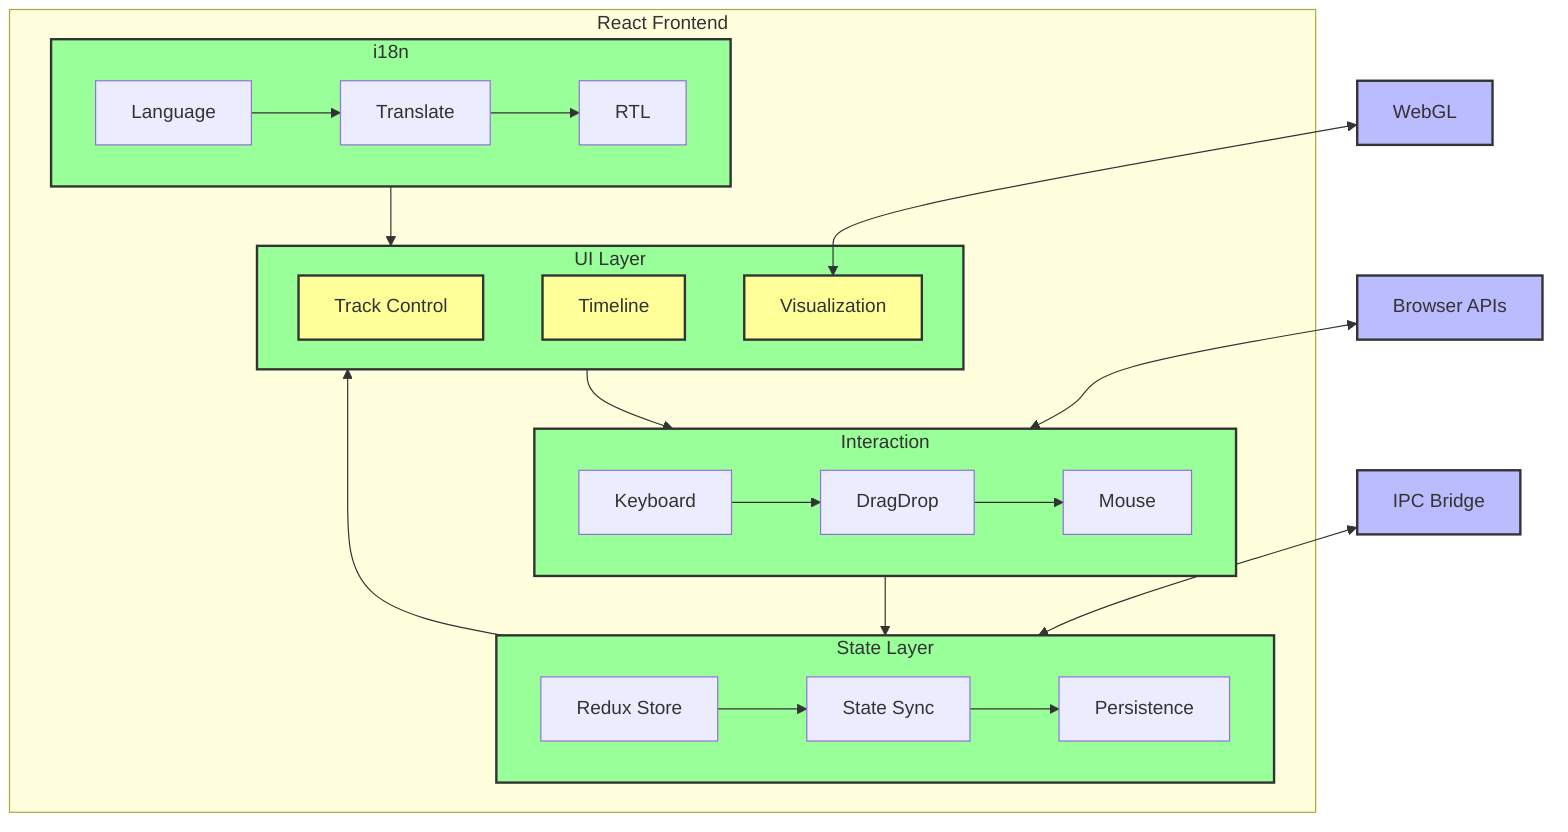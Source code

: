 %% TODO: Review and update this diagram to ensure it matches the current implementation and architecture

flowchart TB
    %% React Frontend Architecture
    
    subgraph RF[React Frontend]
        subgraph SL[State Layer]
            RS[Redux Store]
            SS[State Sync]
            PS[Persistence]
            RS --> SS
            SS --> PS
        end

        subgraph UI[UI Layer]
            TC[Track Control]
            TL[Timeline]
            VZ[Visualization]
        end

        subgraph IX[Interaction]
            KM[Keyboard]
            DM[DragDrop]
            MM[Mouse]
            KM --> DM
            DM --> MM
        end

        subgraph I18[i18n]
            LM[Language]
            TR[Translate]
            RT[RTL]
            LM --> TR
            TR --> RT
        end

        SL --> UI
        UI --> IX
        IX --> SL
        I18 --> UI
    end

    IPC[IPC Bridge]
    BR[Browser APIs]
    GL[WebGL]

    IPC <--> SL
    BR <--> IX
    GL <--> VZ

    %% Styling
    classDef module fill:#9f9,stroke:#333,stroke-width:2px
    classDef component fill:#ff9,stroke:#333,stroke-width:2px
    classDef external fill:#bbf,stroke:#333,stroke-width:2px
    
    class SL,UI,IX,I18 module
    class TC,TL,VZ component
    class IPC,BR,GL external